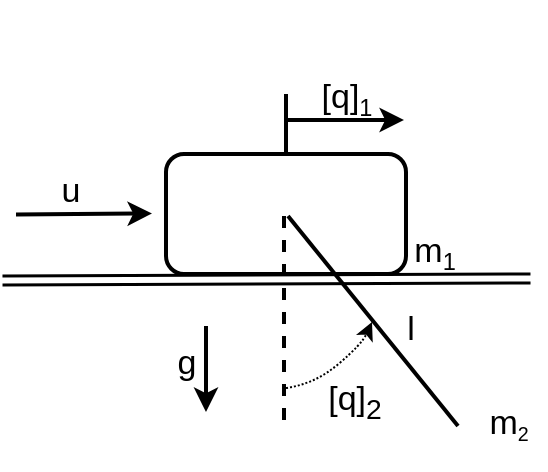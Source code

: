 <mxfile version="20.8.20" type="device"><diagram name="Page-1" id="IUhSSoSelulXOC2XQ21Q"><mxGraphModel dx="399" dy="205" grid="0" gridSize="10" guides="1" tooltips="1" connect="1" arrows="1" fold="1" page="1" pageScale="1" pageWidth="850" pageHeight="1100" math="0" shadow="0"><root><mxCell id="0"/><mxCell id="1" parent="0"/><mxCell id="ImaaUGt3QZgSKmi3agBc-2" value="" style="rounded=1;whiteSpace=wrap;html=1;strokeWidth=2;" vertex="1" parent="1"><mxGeometry x="405" y="538" width="120" height="60" as="geometry"/></mxCell><mxCell id="ImaaUGt3QZgSKmi3agBc-3" value="" style="shape=link;html=1;rounded=0;strokeWidth=1.5;" edge="1" parent="1"><mxGeometry width="100" relative="1" as="geometry"><mxPoint x="323" y="601" as="sourcePoint"/><mxPoint x="587" y="600" as="targetPoint"/></mxGeometry></mxCell><mxCell id="ImaaUGt3QZgSKmi3agBc-4" value="" style="endArrow=none;html=1;rounded=0;strokeWidth=2;fontSize=50;spacing=7;" edge="1" parent="1"><mxGeometry width="50" height="50" relative="1" as="geometry"><mxPoint x="551" y="674" as="sourcePoint"/><mxPoint x="465.995" y="569.0" as="targetPoint"/></mxGeometry></mxCell><mxCell id="ImaaUGt3QZgSKmi3agBc-6" value="" style="shape=image;html=1;verticalAlign=top;verticalLabelPosition=bottom;labelBackgroundColor=#ffffff;imageAspect=0;aspect=fixed;image=https://cdn4.iconfinder.com/data/icons/essential-app-2/16/record-round-circle-dot-128.png;strokeWidth=2;fillColor=#000000;" vertex="1" parent="1"><mxGeometry x="460.5" y="563.5" width="9" height="9" as="geometry"/></mxCell><mxCell id="ImaaUGt3QZgSKmi3agBc-7" value="" style="shape=image;html=1;verticalAlign=top;verticalLabelPosition=bottom;labelBackgroundColor=#ffffff;imageAspect=0;aspect=fixed;image=https://cdn4.iconfinder.com/data/icons/essential-app-2/16/record-round-circle-dot-128.png;strokeWidth=2;fontSize=50;fillColor=#000000;" vertex="1" parent="1"><mxGeometry x="540" y="664" width="20" height="20" as="geometry"/></mxCell><mxCell id="ImaaUGt3QZgSKmi3agBc-9" value="" style="endArrow=none;dashed=1;html=1;rounded=0;strokeWidth=2;fontSize=50;" edge="1" parent="1"><mxGeometry width="50" height="50" relative="1" as="geometry"><mxPoint x="464" y="671" as="sourcePoint"/><mxPoint x="464" y="569" as="targetPoint"/></mxGeometry></mxCell><mxCell id="ImaaUGt3QZgSKmi3agBc-12" value="" style="curved=1;endArrow=classic;html=1;rounded=0;strokeWidth=1;fontSize=50;dashed=1;dashPattern=1 1;" edge="1" parent="1"><mxGeometry width="50" height="50" relative="1" as="geometry"><mxPoint x="465" y="655" as="sourcePoint"/><mxPoint x="508" y="622" as="targetPoint"/><Array as="points"><mxPoint x="479.5" y="653"/><mxPoint x="503" y="633"/></Array></mxGeometry></mxCell><mxCell id="ImaaUGt3QZgSKmi3agBc-13" value="&lt;font style=&quot;font-size: 17px;&quot;&gt;[q]&lt;sub&gt;2&lt;/sub&gt;&lt;/font&gt;" style="text;html=1;align=center;verticalAlign=middle;resizable=0;points=[];autosize=1;strokeColor=none;fillColor=none;fontSize=50;" vertex="1" parent="1"><mxGeometry x="476" y="612" width="45" height="72" as="geometry"/></mxCell><mxCell id="ImaaUGt3QZgSKmi3agBc-14" value="" style="endArrow=classic;html=1;rounded=0;strokeWidth=2;fontSize=17;" edge="1" parent="1"><mxGeometry width="50" height="50" relative="1" as="geometry"><mxPoint x="330" y="568.25" as="sourcePoint"/><mxPoint x="398" y="567.75" as="targetPoint"/></mxGeometry></mxCell><mxCell id="ImaaUGt3QZgSKmi3agBc-15" value="u" style="text;html=1;align=center;verticalAlign=middle;resizable=0;points=[];autosize=1;strokeColor=none;fillColor=none;fontSize=17;" vertex="1" parent="1"><mxGeometry x="343" y="540.5" width="27" height="32" as="geometry"/></mxCell><mxCell id="ImaaUGt3QZgSKmi3agBc-17" value="" style="endArrow=none;html=1;rounded=0;strokeWidth=2;fontSize=17;entryX=0.5;entryY=0;entryDx=0;entryDy=0;" edge="1" parent="1" target="ImaaUGt3QZgSKmi3agBc-2"><mxGeometry width="50" height="50" relative="1" as="geometry"><mxPoint x="465" y="508" as="sourcePoint"/><mxPoint x="417" y="506" as="targetPoint"/></mxGeometry></mxCell><mxCell id="ImaaUGt3QZgSKmi3agBc-18" value="" style="endArrow=classic;html=1;rounded=0;strokeWidth=2;fontSize=17;" edge="1" parent="1"><mxGeometry width="50" height="50" relative="1" as="geometry"><mxPoint x="465" y="521" as="sourcePoint"/><mxPoint x="524" y="521" as="targetPoint"/></mxGeometry></mxCell><mxCell id="ImaaUGt3QZgSKmi3agBc-19" value="&lt;font style=&quot;font-size: 17px;&quot;&gt;[q]&lt;/font&gt;&lt;font style=&quot;font-size: 14.167px;&quot;&gt;&lt;sub&gt;1&lt;/sub&gt;&lt;/font&gt;" style="text;html=1;align=center;verticalAlign=middle;resizable=0;points=[];autosize=1;strokeColor=none;fillColor=none;fontSize=50;" vertex="1" parent="1"><mxGeometry x="473" y="461" width="43" height="72" as="geometry"/></mxCell><mxCell id="ImaaUGt3QZgSKmi3agBc-22" value="&lt;font style=&quot;font-size: 17px;&quot;&gt;m&lt;/font&gt;&lt;font style=&quot;font-size: 14.167px;&quot;&gt;&lt;sub&gt;1&lt;/sub&gt;&lt;/font&gt;" style="text;html=1;align=center;verticalAlign=middle;resizable=0;points=[];autosize=1;strokeColor=none;fillColor=none;fontSize=50;" vertex="1" parent="1"><mxGeometry x="519" y="538" width="39" height="72" as="geometry"/></mxCell><mxCell id="ImaaUGt3QZgSKmi3agBc-23" value="&lt;font style=&quot;font-size: 17px;&quot;&gt;m&lt;/font&gt;&lt;font style=&quot;font-size: 11.806px;&quot;&gt;&lt;sub&gt;2&lt;/sub&gt;&lt;/font&gt;" style="text;html=1;align=center;verticalAlign=middle;resizable=0;points=[];autosize=1;strokeColor=none;fillColor=none;fontSize=50;" vertex="1" parent="1"><mxGeometry x="557" y="624" width="38" height="72" as="geometry"/></mxCell><mxCell id="ImaaUGt3QZgSKmi3agBc-24" value="l" style="text;html=1;align=center;verticalAlign=middle;resizable=0;points=[];autosize=1;strokeColor=none;fillColor=none;fontSize=17;" vertex="1" parent="1"><mxGeometry x="516" y="610" width="22" height="32" as="geometry"/></mxCell><mxCell id="ImaaUGt3QZgSKmi3agBc-25" value="" style="endArrow=classic;html=1;rounded=0;strokeWidth=2;fontSize=17;" edge="1" parent="1"><mxGeometry width="50" height="50" relative="1" as="geometry"><mxPoint x="425" y="624" as="sourcePoint"/><mxPoint x="425" y="667" as="targetPoint"/></mxGeometry></mxCell><mxCell id="ImaaUGt3QZgSKmi3agBc-26" value="g&lt;br&gt;" style="text;html=1;align=center;verticalAlign=middle;resizable=0;points=[];autosize=1;strokeColor=none;fillColor=none;fontSize=17;" vertex="1" parent="1"><mxGeometry x="401" y="627" width="27" height="32" as="geometry"/></mxCell></root></mxGraphModel></diagram></mxfile>